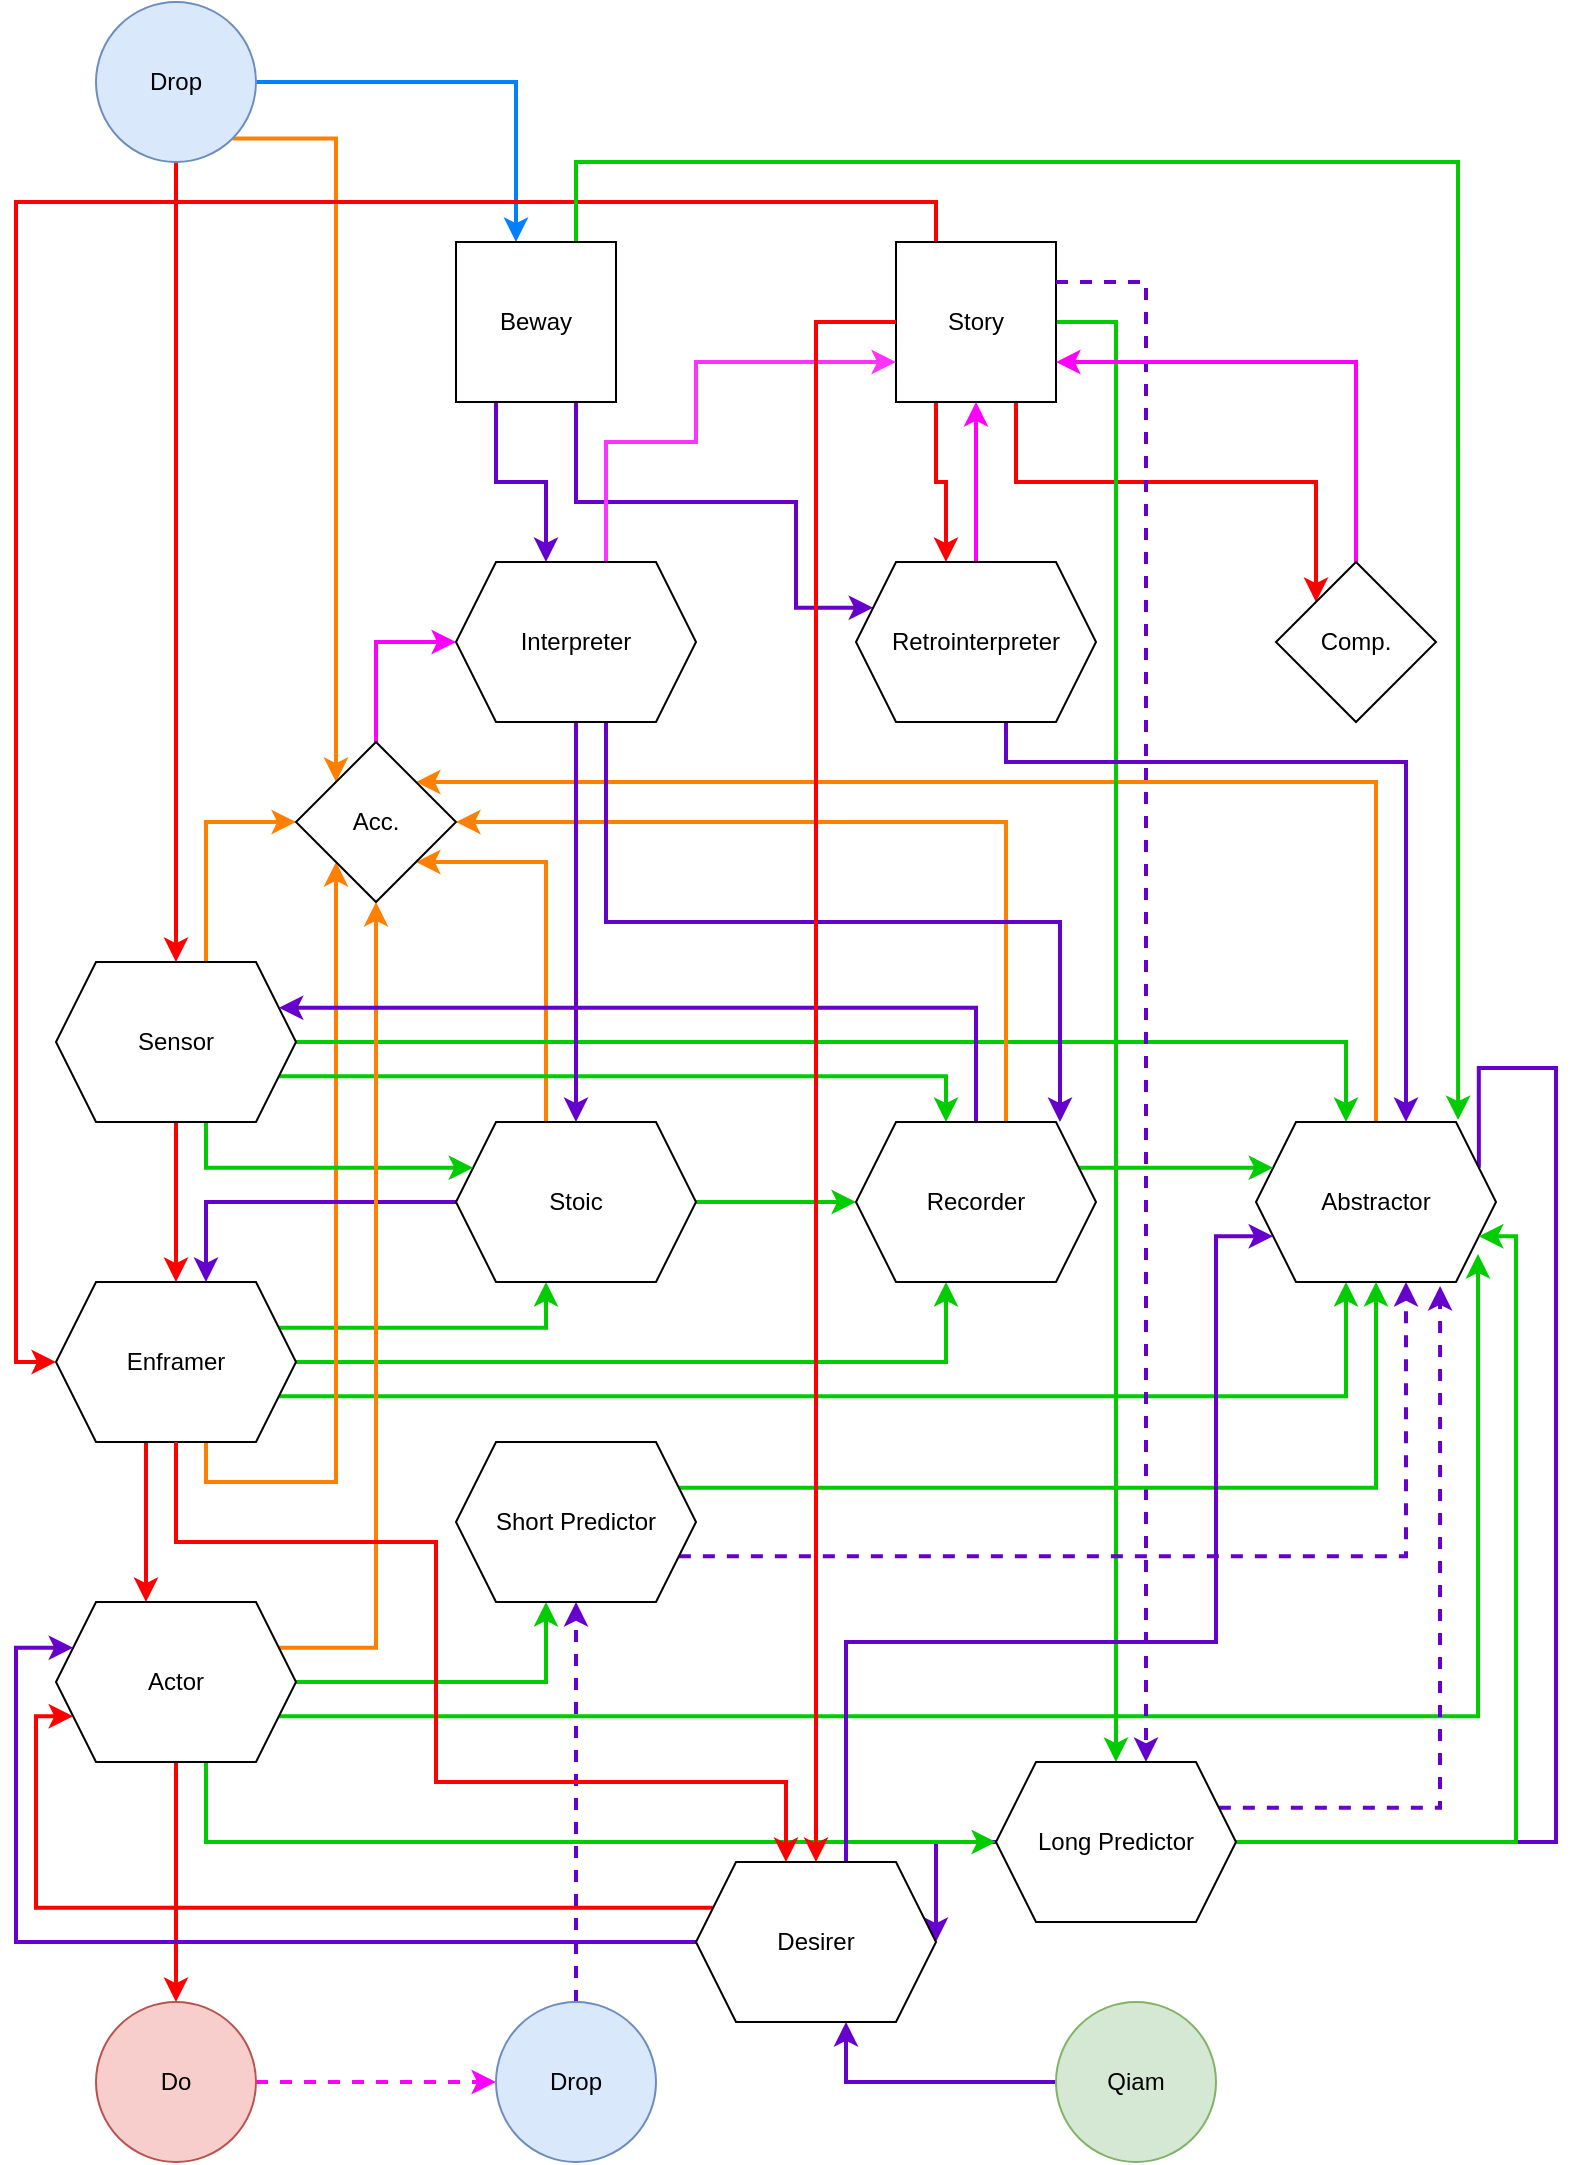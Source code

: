 <mxfile version="15.6.1" type="github">
  <diagram id="Z3Hw3iVgkV-uDlRQ_CJL" name="Page-1">
    <mxGraphModel dx="946" dy="646" grid="1" gridSize="10" guides="1" tooltips="1" connect="1" arrows="1" fold="1" page="1" pageScale="1" pageWidth="850" pageHeight="1100" math="0" shadow="0">
      <root>
        <mxCell id="0" />
        <mxCell id="1" parent="0" />
        <mxCell id="3rDCSSCqS77mmed0jcyM-31" style="edgeStyle=orthogonalEdgeStyle;rounded=0;orthogonalLoop=1;jettySize=auto;html=1;exitX=0.375;exitY=1;exitDx=0;exitDy=0;entryX=0.375;entryY=0;entryDx=0;entryDy=0;shadow=0;strokeColor=#FF0000;strokeWidth=2;" edge="1" parent="1" source="3rDCSSCqS77mmed0jcyM-1" target="3rDCSSCqS77mmed0jcyM-17">
          <mxGeometry relative="1" as="geometry">
            <Array as="points">
              <mxPoint x="125" y="770" />
              <mxPoint x="125" y="770" />
            </Array>
          </mxGeometry>
        </mxCell>
        <mxCell id="3rDCSSCqS77mmed0jcyM-34" style="edgeStyle=orthogonalEdgeStyle;rounded=0;orthogonalLoop=1;jettySize=auto;html=1;exitX=1;exitY=0.25;exitDx=0;exitDy=0;entryX=0.375;entryY=1;entryDx=0;entryDy=0;shadow=0;strokeColor=#00CC00;strokeWidth=2;" edge="1" parent="1" source="3rDCSSCqS77mmed0jcyM-1" target="3rDCSSCqS77mmed0jcyM-2">
          <mxGeometry relative="1" as="geometry" />
        </mxCell>
        <mxCell id="3rDCSSCqS77mmed0jcyM-38" style="edgeStyle=orthogonalEdgeStyle;rounded=0;orthogonalLoop=1;jettySize=auto;html=1;exitX=1;exitY=0.5;exitDx=0;exitDy=0;entryX=0.375;entryY=1;entryDx=0;entryDy=0;shadow=0;strokeColor=#00CC00;strokeWidth=2;" edge="1" parent="1" source="3rDCSSCqS77mmed0jcyM-1" target="3rDCSSCqS77mmed0jcyM-24">
          <mxGeometry relative="1" as="geometry" />
        </mxCell>
        <mxCell id="3rDCSSCqS77mmed0jcyM-43" style="edgeStyle=orthogonalEdgeStyle;rounded=0;orthogonalLoop=1;jettySize=auto;html=1;exitX=1;exitY=0.75;exitDx=0;exitDy=0;shadow=0;strokeColor=#00CC00;strokeWidth=2;entryX=0.375;entryY=1;entryDx=0;entryDy=0;" edge="1" parent="1" source="3rDCSSCqS77mmed0jcyM-1" target="3rDCSSCqS77mmed0jcyM-4">
          <mxGeometry relative="1" as="geometry">
            <mxPoint x="670" y="670" as="targetPoint" />
          </mxGeometry>
        </mxCell>
        <mxCell id="3rDCSSCqS77mmed0jcyM-60" style="edgeStyle=orthogonalEdgeStyle;rounded=0;orthogonalLoop=1;jettySize=auto;html=1;exitX=0.625;exitY=1;exitDx=0;exitDy=0;entryX=0;entryY=1;entryDx=0;entryDy=0;shadow=0;strokeColor=#FF8000;strokeWidth=2;" edge="1" parent="1" source="3rDCSSCqS77mmed0jcyM-1" target="3rDCSSCqS77mmed0jcyM-58">
          <mxGeometry relative="1" as="geometry" />
        </mxCell>
        <mxCell id="3rDCSSCqS77mmed0jcyM-1" value="Enframer" style="shape=hexagon;perimeter=hexagonPerimeter2;whiteSpace=wrap;html=1;fixedSize=1;" vertex="1" parent="1">
          <mxGeometry x="80" y="650" width="120" height="80" as="geometry" />
        </mxCell>
        <mxCell id="3rDCSSCqS77mmed0jcyM-39" style="edgeStyle=orthogonalEdgeStyle;rounded=0;orthogonalLoop=1;jettySize=auto;html=1;exitX=1;exitY=0.5;exitDx=0;exitDy=0;entryX=0;entryY=0.5;entryDx=0;entryDy=0;shadow=0;strokeColor=#00CC00;strokeWidth=2;" edge="1" parent="1" source="3rDCSSCqS77mmed0jcyM-2" target="3rDCSSCqS77mmed0jcyM-24">
          <mxGeometry relative="1" as="geometry" />
        </mxCell>
        <mxCell id="3rDCSSCqS77mmed0jcyM-47" style="edgeStyle=orthogonalEdgeStyle;rounded=0;orthogonalLoop=1;jettySize=auto;html=1;exitX=0;exitY=0.5;exitDx=0;exitDy=0;entryX=0.625;entryY=0;entryDx=0;entryDy=0;shadow=0;strokeColor=#6600CC;strokeWidth=2;" edge="1" parent="1" source="3rDCSSCqS77mmed0jcyM-2" target="3rDCSSCqS77mmed0jcyM-1">
          <mxGeometry relative="1" as="geometry" />
        </mxCell>
        <mxCell id="3rDCSSCqS77mmed0jcyM-66" style="edgeStyle=orthogonalEdgeStyle;rounded=0;orthogonalLoop=1;jettySize=auto;html=1;exitX=0.375;exitY=0;exitDx=0;exitDy=0;entryX=1;entryY=1;entryDx=0;entryDy=0;shadow=0;strokeColor=#FF8000;strokeWidth=2;" edge="1" parent="1" source="3rDCSSCqS77mmed0jcyM-2" target="3rDCSSCqS77mmed0jcyM-58">
          <mxGeometry relative="1" as="geometry">
            <Array as="points">
              <mxPoint x="325" y="440" />
            </Array>
          </mxGeometry>
        </mxCell>
        <mxCell id="3rDCSSCqS77mmed0jcyM-2" value="Stoic" style="shape=hexagon;perimeter=hexagonPerimeter2;whiteSpace=wrap;html=1;fixedSize=1;" vertex="1" parent="1">
          <mxGeometry x="280" y="570" width="120" height="80" as="geometry" />
        </mxCell>
        <mxCell id="3rDCSSCqS77mmed0jcyM-30" style="edgeStyle=orthogonalEdgeStyle;rounded=0;orthogonalLoop=1;jettySize=auto;html=1;exitX=0.5;exitY=1;exitDx=0;exitDy=0;shadow=0;strokeColor=#FF0000;strokeWidth=2;" edge="1" parent="1" source="3rDCSSCqS77mmed0jcyM-3" target="3rDCSSCqS77mmed0jcyM-1">
          <mxGeometry relative="1" as="geometry" />
        </mxCell>
        <mxCell id="3rDCSSCqS77mmed0jcyM-37" style="edgeStyle=orthogonalEdgeStyle;rounded=0;orthogonalLoop=1;jettySize=auto;html=1;exitX=1;exitY=0.75;exitDx=0;exitDy=0;entryX=0.375;entryY=0;entryDx=0;entryDy=0;shadow=0;strokeColor=#00CC00;strokeWidth=2;" edge="1" parent="1" source="3rDCSSCqS77mmed0jcyM-3" target="3rDCSSCqS77mmed0jcyM-24">
          <mxGeometry relative="1" as="geometry" />
        </mxCell>
        <mxCell id="3rDCSSCqS77mmed0jcyM-45" style="edgeStyle=orthogonalEdgeStyle;rounded=0;orthogonalLoop=1;jettySize=auto;html=1;exitX=1;exitY=0.5;exitDx=0;exitDy=0;entryX=0.375;entryY=0;entryDx=0;entryDy=0;shadow=0;strokeColor=#00CC00;strokeWidth=2;" edge="1" parent="1" source="3rDCSSCqS77mmed0jcyM-3" target="3rDCSSCqS77mmed0jcyM-4">
          <mxGeometry relative="1" as="geometry" />
        </mxCell>
        <mxCell id="3rDCSSCqS77mmed0jcyM-55" style="edgeStyle=orthogonalEdgeStyle;rounded=0;orthogonalLoop=1;jettySize=auto;html=1;exitX=0.625;exitY=1;exitDx=0;exitDy=0;entryX=0;entryY=0.25;entryDx=0;entryDy=0;shadow=0;strokeColor=#00CC00;strokeWidth=2;" edge="1" parent="1" source="3rDCSSCqS77mmed0jcyM-3" target="3rDCSSCqS77mmed0jcyM-2">
          <mxGeometry relative="1" as="geometry" />
        </mxCell>
        <mxCell id="3rDCSSCqS77mmed0jcyM-56" style="edgeStyle=orthogonalEdgeStyle;rounded=0;orthogonalLoop=1;jettySize=auto;html=1;exitX=0.625;exitY=0;exitDx=0;exitDy=0;shadow=0;strokeColor=#FF8000;strokeWidth=2;startArrow=none;" edge="1" parent="1" source="3rDCSSCqS77mmed0jcyM-58">
          <mxGeometry relative="1" as="geometry">
            <mxPoint x="240" y="410" as="targetPoint" />
          </mxGeometry>
        </mxCell>
        <mxCell id="3rDCSSCqS77mmed0jcyM-62" style="edgeStyle=orthogonalEdgeStyle;rounded=0;orthogonalLoop=1;jettySize=auto;html=1;exitX=0.625;exitY=0;exitDx=0;exitDy=0;entryX=0;entryY=0.5;entryDx=0;entryDy=0;shadow=0;strokeColor=#FF8000;strokeWidth=2;" edge="1" parent="1" source="3rDCSSCqS77mmed0jcyM-3" target="3rDCSSCqS77mmed0jcyM-58">
          <mxGeometry relative="1" as="geometry" />
        </mxCell>
        <mxCell id="3rDCSSCqS77mmed0jcyM-3" value="Sensor" style="shape=hexagon;perimeter=hexagonPerimeter2;whiteSpace=wrap;html=1;fixedSize=1;" vertex="1" parent="1">
          <mxGeometry x="80" y="490" width="120" height="80" as="geometry" />
        </mxCell>
        <mxCell id="3rDCSSCqS77mmed0jcyM-50" style="edgeStyle=orthogonalEdgeStyle;rounded=0;orthogonalLoop=1;jettySize=auto;html=1;exitX=0.5;exitY=0;exitDx=0;exitDy=0;shadow=0;strokeColor=#FF8000;strokeWidth=2;entryX=1;entryY=0;entryDx=0;entryDy=0;" edge="1" parent="1" source="3rDCSSCqS77mmed0jcyM-4" target="3rDCSSCqS77mmed0jcyM-58">
          <mxGeometry relative="1" as="geometry">
            <mxPoint x="755" y="330" as="targetPoint" />
            <Array as="points">
              <mxPoint x="740" y="400" />
            </Array>
          </mxGeometry>
        </mxCell>
        <mxCell id="3rDCSSCqS77mmed0jcyM-106" style="edgeStyle=orthogonalEdgeStyle;rounded=0;orthogonalLoop=1;jettySize=auto;html=1;exitX=1;exitY=0.25;exitDx=0;exitDy=0;entryX=1;entryY=0.5;entryDx=0;entryDy=0;shadow=0;strokeColor=#6600CC;strokeWidth=2;" edge="1" parent="1" source="3rDCSSCqS77mmed0jcyM-4" target="3rDCSSCqS77mmed0jcyM-105">
          <mxGeometry relative="1" as="geometry">
            <Array as="points">
              <mxPoint x="830" y="543" />
              <mxPoint x="830" y="930" />
            </Array>
          </mxGeometry>
        </mxCell>
        <mxCell id="3rDCSSCqS77mmed0jcyM-4" value="Abstractor" style="shape=hexagon;perimeter=hexagonPerimeter2;whiteSpace=wrap;html=1;fixedSize=1;" vertex="1" parent="1">
          <mxGeometry x="680" y="570" width="120" height="80" as="geometry" />
        </mxCell>
        <mxCell id="3rDCSSCqS77mmed0jcyM-29" style="edgeStyle=orthogonalEdgeStyle;rounded=0;orthogonalLoop=1;jettySize=auto;html=1;exitX=0.5;exitY=1;exitDx=0;exitDy=0;shadow=0;strokeColor=#FF0000;strokeWidth=2;" edge="1" parent="1" source="3rDCSSCqS77mmed0jcyM-5" target="3rDCSSCqS77mmed0jcyM-3">
          <mxGeometry relative="1" as="geometry" />
        </mxCell>
        <mxCell id="3rDCSSCqS77mmed0jcyM-52" style="edgeStyle=orthogonalEdgeStyle;rounded=0;orthogonalLoop=1;jettySize=auto;html=1;exitX=1;exitY=1;exitDx=0;exitDy=0;shadow=0;strokeColor=#FF8000;strokeWidth=2;entryX=0;entryY=0;entryDx=0;entryDy=0;" edge="1" parent="1" source="3rDCSSCqS77mmed0jcyM-5" target="3rDCSSCqS77mmed0jcyM-58">
          <mxGeometry relative="1" as="geometry">
            <mxPoint x="520" y="270" as="targetPoint" />
          </mxGeometry>
        </mxCell>
        <mxCell id="3rDCSSCqS77mmed0jcyM-65" style="edgeStyle=orthogonalEdgeStyle;rounded=0;orthogonalLoop=1;jettySize=auto;html=1;exitX=1;exitY=0.5;exitDx=0;exitDy=0;entryX=0.375;entryY=0;entryDx=0;entryDy=0;shadow=0;strokeColor=#007FFF;strokeWidth=2;entryPerimeter=0;" edge="1" parent="1" source="3rDCSSCqS77mmed0jcyM-5" target="3rDCSSCqS77mmed0jcyM-64">
          <mxGeometry relative="1" as="geometry" />
        </mxCell>
        <mxCell id="3rDCSSCqS77mmed0jcyM-5" value="Drop" style="ellipse;whiteSpace=wrap;html=1;aspect=fixed;fillColor=#dae8fc;strokeColor=#6c8ebf;" vertex="1" parent="1">
          <mxGeometry x="100" y="10" width="80" height="80" as="geometry" />
        </mxCell>
        <mxCell id="3rDCSSCqS77mmed0jcyM-67" style="edgeStyle=orthogonalEdgeStyle;rounded=0;orthogonalLoop=1;jettySize=auto;html=1;exitX=0.25;exitY=0;exitDx=0;exitDy=0;entryX=0;entryY=0.5;entryDx=0;entryDy=0;shadow=0;strokeColor=#FF0000;strokeWidth=2;fillColor=#f8cecc;" edge="1" parent="1" source="3rDCSSCqS77mmed0jcyM-6" target="3rDCSSCqS77mmed0jcyM-1">
          <mxGeometry relative="1" as="geometry" />
        </mxCell>
        <mxCell id="3rDCSSCqS77mmed0jcyM-73" style="edgeStyle=orthogonalEdgeStyle;rounded=0;orthogonalLoop=1;jettySize=auto;html=1;exitX=0.25;exitY=1;exitDx=0;exitDy=0;entryX=0.375;entryY=0;entryDx=0;entryDy=0;shadow=0;strokeColor=#FF0000;strokeWidth=2;" edge="1" parent="1" source="3rDCSSCqS77mmed0jcyM-6" target="3rDCSSCqS77mmed0jcyM-71">
          <mxGeometry relative="1" as="geometry" />
        </mxCell>
        <mxCell id="3rDCSSCqS77mmed0jcyM-75" style="edgeStyle=orthogonalEdgeStyle;rounded=0;orthogonalLoop=1;jettySize=auto;html=1;exitX=0.75;exitY=1;exitDx=0;exitDy=0;entryX=0;entryY=0;entryDx=0;entryDy=0;shadow=0;strokeColor=#FF0000;strokeWidth=2;" edge="1" parent="1" source="3rDCSSCqS77mmed0jcyM-6" target="3rDCSSCqS77mmed0jcyM-74">
          <mxGeometry relative="1" as="geometry" />
        </mxCell>
        <mxCell id="3rDCSSCqS77mmed0jcyM-104" style="edgeStyle=orthogonalEdgeStyle;rounded=0;orthogonalLoop=1;jettySize=auto;html=1;exitX=1;exitY=0.5;exitDx=0;exitDy=0;shadow=0;strokeColor=#00CC00;strokeWidth=2;" edge="1" parent="1" source="3rDCSSCqS77mmed0jcyM-6" target="3rDCSSCqS77mmed0jcyM-97">
          <mxGeometry relative="1" as="geometry" />
        </mxCell>
        <mxCell id="3rDCSSCqS77mmed0jcyM-6" value="Story" style="whiteSpace=wrap;html=1;aspect=fixed;" vertex="1" parent="1">
          <mxGeometry x="500" y="130" width="80" height="80" as="geometry" />
        </mxCell>
        <mxCell id="3rDCSSCqS77mmed0jcyM-32" style="edgeStyle=orthogonalEdgeStyle;rounded=0;orthogonalLoop=1;jettySize=auto;html=1;exitX=0.5;exitY=1;exitDx=0;exitDy=0;shadow=0;strokeColor=#FF0000;strokeWidth=2;" edge="1" parent="1" source="3rDCSSCqS77mmed0jcyM-17" target="3rDCSSCqS77mmed0jcyM-22">
          <mxGeometry relative="1" as="geometry" />
        </mxCell>
        <mxCell id="3rDCSSCqS77mmed0jcyM-41" style="edgeStyle=orthogonalEdgeStyle;rounded=0;orthogonalLoop=1;jettySize=auto;html=1;exitX=1;exitY=0.75;exitDx=0;exitDy=0;shadow=0;strokeColor=#00CC00;strokeWidth=2;entryX=0.925;entryY=0.825;entryDx=0;entryDy=0;entryPerimeter=0;" edge="1" parent="1" source="3rDCSSCqS77mmed0jcyM-17" target="3rDCSSCqS77mmed0jcyM-4">
          <mxGeometry relative="1" as="geometry">
            <mxPoint x="755" y="650" as="targetPoint" />
          </mxGeometry>
        </mxCell>
        <mxCell id="3rDCSSCqS77mmed0jcyM-63" style="edgeStyle=orthogonalEdgeStyle;rounded=0;orthogonalLoop=1;jettySize=auto;html=1;exitX=1;exitY=0.25;exitDx=0;exitDy=0;entryX=0.5;entryY=1;entryDx=0;entryDy=0;shadow=0;strokeColor=#FF8000;strokeWidth=2;" edge="1" parent="1" source="3rDCSSCqS77mmed0jcyM-17" target="3rDCSSCqS77mmed0jcyM-58">
          <mxGeometry relative="1" as="geometry">
            <Array as="points">
              <mxPoint x="240" y="833" />
            </Array>
          </mxGeometry>
        </mxCell>
        <mxCell id="3rDCSSCqS77mmed0jcyM-86" style="edgeStyle=orthogonalEdgeStyle;rounded=0;orthogonalLoop=1;jettySize=auto;html=1;exitX=1;exitY=0.5;exitDx=0;exitDy=0;entryX=0.375;entryY=1;entryDx=0;entryDy=0;shadow=0;strokeColor=#00CC00;strokeWidth=2;" edge="1" parent="1" source="3rDCSSCqS77mmed0jcyM-17" target="3rDCSSCqS77mmed0jcyM-80">
          <mxGeometry relative="1" as="geometry" />
        </mxCell>
        <mxCell id="3rDCSSCqS77mmed0jcyM-98" style="edgeStyle=orthogonalEdgeStyle;rounded=0;orthogonalLoop=1;jettySize=auto;html=1;exitX=0.625;exitY=1;exitDx=0;exitDy=0;entryX=0;entryY=0.5;entryDx=0;entryDy=0;shadow=0;strokeColor=#00CC00;strokeWidth=2;" edge="1" parent="1" source="3rDCSSCqS77mmed0jcyM-17" target="3rDCSSCqS77mmed0jcyM-97">
          <mxGeometry relative="1" as="geometry" />
        </mxCell>
        <mxCell id="3rDCSSCqS77mmed0jcyM-17" value="Actor" style="shape=hexagon;perimeter=hexagonPerimeter2;whiteSpace=wrap;html=1;fixedSize=1;" vertex="1" parent="1">
          <mxGeometry x="80" y="810" width="120" height="80" as="geometry" />
        </mxCell>
        <mxCell id="3rDCSSCqS77mmed0jcyM-83" style="edgeStyle=orthogonalEdgeStyle;rounded=0;orthogonalLoop=1;jettySize=auto;html=1;exitX=1;exitY=0.5;exitDx=0;exitDy=0;shadow=0;strokeColor=#FF00FF;strokeWidth=2;dashed=1;" edge="1" parent="1" source="3rDCSSCqS77mmed0jcyM-22" target="3rDCSSCqS77mmed0jcyM-82">
          <mxGeometry relative="1" as="geometry" />
        </mxCell>
        <mxCell id="3rDCSSCqS77mmed0jcyM-22" value="Do" style="ellipse;whiteSpace=wrap;html=1;aspect=fixed;fillColor=#f8cecc;strokeColor=#b85450;" vertex="1" parent="1">
          <mxGeometry x="100" y="1010" width="80" height="80" as="geometry" />
        </mxCell>
        <mxCell id="3rDCSSCqS77mmed0jcyM-42" style="edgeStyle=orthogonalEdgeStyle;rounded=0;orthogonalLoop=1;jettySize=auto;html=1;exitX=1;exitY=0.25;exitDx=0;exitDy=0;shadow=0;strokeColor=#00CC00;strokeWidth=2;entryX=0;entryY=0.25;entryDx=0;entryDy=0;" edge="1" parent="1" source="3rDCSSCqS77mmed0jcyM-24" target="3rDCSSCqS77mmed0jcyM-4">
          <mxGeometry relative="1" as="geometry" />
        </mxCell>
        <mxCell id="3rDCSSCqS77mmed0jcyM-48" style="edgeStyle=orthogonalEdgeStyle;rounded=0;orthogonalLoop=1;jettySize=auto;html=1;exitX=0.5;exitY=0;exitDx=0;exitDy=0;entryX=1;entryY=0.25;entryDx=0;entryDy=0;shadow=0;strokeColor=#6600CC;strokeWidth=2;" edge="1" parent="1" source="3rDCSSCqS77mmed0jcyM-24" target="3rDCSSCqS77mmed0jcyM-3">
          <mxGeometry relative="1" as="geometry" />
        </mxCell>
        <mxCell id="3rDCSSCqS77mmed0jcyM-49" style="edgeStyle=orthogonalEdgeStyle;rounded=0;orthogonalLoop=1;jettySize=auto;html=1;exitX=0.625;exitY=0;exitDx=0;exitDy=0;shadow=0;strokeColor=#FF8000;strokeWidth=2;entryX=1;entryY=0.5;entryDx=0;entryDy=0;" edge="1" parent="1" source="3rDCSSCqS77mmed0jcyM-24" target="3rDCSSCqS77mmed0jcyM-58">
          <mxGeometry relative="1" as="geometry">
            <mxPoint x="710" y="370" as="targetPoint" />
            <Array as="points">
              <mxPoint x="555" y="420" />
            </Array>
          </mxGeometry>
        </mxCell>
        <mxCell id="3rDCSSCqS77mmed0jcyM-24" value="Recorder" style="shape=hexagon;perimeter=hexagonPerimeter2;whiteSpace=wrap;html=1;fixedSize=1;" vertex="1" parent="1">
          <mxGeometry x="480" y="570" width="120" height="80" as="geometry" />
        </mxCell>
        <mxCell id="3rDCSSCqS77mmed0jcyM-69" style="edgeStyle=orthogonalEdgeStyle;rounded=0;orthogonalLoop=1;jettySize=auto;html=1;exitX=0.5;exitY=0;exitDx=0;exitDy=0;entryX=0;entryY=0.5;entryDx=0;entryDy=0;shadow=0;strokeColor=#FF00FF;strokeWidth=2;" edge="1" parent="1" source="3rDCSSCqS77mmed0jcyM-58" target="3rDCSSCqS77mmed0jcyM-68">
          <mxGeometry relative="1" as="geometry" />
        </mxCell>
        <mxCell id="3rDCSSCqS77mmed0jcyM-58" value="Acc." style="rhombus;whiteSpace=wrap;html=1;" vertex="1" parent="1">
          <mxGeometry x="200" y="380" width="80" height="80" as="geometry" />
        </mxCell>
        <mxCell id="3rDCSSCqS77mmed0jcyM-95" style="edgeStyle=orthogonalEdgeStyle;rounded=0;orthogonalLoop=1;jettySize=auto;html=1;exitX=0.75;exitY=1;exitDx=0;exitDy=0;entryX=0;entryY=0.25;entryDx=0;entryDy=0;shadow=0;strokeColor=#6600CC;strokeWidth=2;" edge="1" parent="1" source="3rDCSSCqS77mmed0jcyM-64" target="3rDCSSCqS77mmed0jcyM-71">
          <mxGeometry relative="1" as="geometry">
            <Array as="points">
              <mxPoint x="340" y="260" />
              <mxPoint x="450" y="260" />
              <mxPoint x="450" y="313" />
            </Array>
          </mxGeometry>
        </mxCell>
        <mxCell id="3rDCSSCqS77mmed0jcyM-96" style="edgeStyle=orthogonalEdgeStyle;rounded=0;orthogonalLoop=1;jettySize=auto;html=1;exitX=0.25;exitY=1;exitDx=0;exitDy=0;entryX=0.375;entryY=0;entryDx=0;entryDy=0;shadow=0;strokeColor=#6600CC;strokeWidth=2;" edge="1" parent="1" source="3rDCSSCqS77mmed0jcyM-64" target="3rDCSSCqS77mmed0jcyM-68">
          <mxGeometry relative="1" as="geometry" />
        </mxCell>
        <mxCell id="3rDCSSCqS77mmed0jcyM-112" style="edgeStyle=orthogonalEdgeStyle;rounded=0;orthogonalLoop=1;jettySize=auto;html=1;exitX=0.75;exitY=0;exitDx=0;exitDy=0;entryX=0.842;entryY=-0.012;entryDx=0;entryDy=0;entryPerimeter=0;shadow=0;strokeColor=#00CC00;strokeWidth=2;" edge="1" parent="1" source="3rDCSSCqS77mmed0jcyM-64" target="3rDCSSCqS77mmed0jcyM-4">
          <mxGeometry relative="1" as="geometry">
            <Array as="points">
              <mxPoint x="340" y="90" />
              <mxPoint x="781" y="90" />
            </Array>
          </mxGeometry>
        </mxCell>
        <mxCell id="3rDCSSCqS77mmed0jcyM-64" value="Beway" style="whiteSpace=wrap;html=1;aspect=fixed;" vertex="1" parent="1">
          <mxGeometry x="280" y="130" width="80" height="80" as="geometry" />
        </mxCell>
        <mxCell id="3rDCSSCqS77mmed0jcyM-79" style="edgeStyle=orthogonalEdgeStyle;rounded=0;orthogonalLoop=1;jettySize=auto;html=1;exitX=0.625;exitY=0;exitDx=0;exitDy=0;entryX=0;entryY=0.75;entryDx=0;entryDy=0;shadow=0;strokeColor=#FF33FF;strokeWidth=2;" edge="1" parent="1" source="3rDCSSCqS77mmed0jcyM-68" target="3rDCSSCqS77mmed0jcyM-6">
          <mxGeometry relative="1" as="geometry">
            <Array as="points">
              <mxPoint x="355" y="230" />
              <mxPoint x="400" y="230" />
              <mxPoint x="400" y="190" />
            </Array>
          </mxGeometry>
        </mxCell>
        <mxCell id="3rDCSSCqS77mmed0jcyM-90" style="edgeStyle=orthogonalEdgeStyle;rounded=0;orthogonalLoop=1;jettySize=auto;html=1;exitX=0.5;exitY=1;exitDx=0;exitDy=0;shadow=0;strokeColor=#6600CC;strokeWidth=2;" edge="1" parent="1" source="3rDCSSCqS77mmed0jcyM-68" target="3rDCSSCqS77mmed0jcyM-2">
          <mxGeometry relative="1" as="geometry" />
        </mxCell>
        <mxCell id="3rDCSSCqS77mmed0jcyM-91" style="edgeStyle=orthogonalEdgeStyle;rounded=0;orthogonalLoop=1;jettySize=auto;html=1;exitX=0.625;exitY=1;exitDx=0;exitDy=0;entryX=0.85;entryY=0;entryDx=0;entryDy=0;entryPerimeter=0;shadow=0;strokeColor=#6600CC;strokeWidth=2;" edge="1" parent="1" source="3rDCSSCqS77mmed0jcyM-68" target="3rDCSSCqS77mmed0jcyM-24">
          <mxGeometry relative="1" as="geometry" />
        </mxCell>
        <mxCell id="3rDCSSCqS77mmed0jcyM-68" value="Interpreter" style="shape=hexagon;perimeter=hexagonPerimeter2;whiteSpace=wrap;html=1;fixedSize=1;" vertex="1" parent="1">
          <mxGeometry x="280" y="290" width="120" height="80" as="geometry" />
        </mxCell>
        <mxCell id="3rDCSSCqS77mmed0jcyM-76" style="edgeStyle=orthogonalEdgeStyle;rounded=0;orthogonalLoop=1;jettySize=auto;html=1;exitX=0.5;exitY=0;exitDx=0;exitDy=0;shadow=0;strokeColor=#FF00FF;strokeWidth=2;" edge="1" parent="1" source="3rDCSSCqS77mmed0jcyM-71" target="3rDCSSCqS77mmed0jcyM-6">
          <mxGeometry relative="1" as="geometry" />
        </mxCell>
        <mxCell id="3rDCSSCqS77mmed0jcyM-92" style="edgeStyle=orthogonalEdgeStyle;rounded=0;orthogonalLoop=1;jettySize=auto;html=1;exitX=0.625;exitY=1;exitDx=0;exitDy=0;entryX=0.625;entryY=0;entryDx=0;entryDy=0;shadow=0;strokeColor=#6600CC;strokeWidth=2;" edge="1" parent="1" source="3rDCSSCqS77mmed0jcyM-71" target="3rDCSSCqS77mmed0jcyM-4">
          <mxGeometry relative="1" as="geometry">
            <Array as="points">
              <mxPoint x="555" y="390" />
              <mxPoint x="755" y="390" />
            </Array>
          </mxGeometry>
        </mxCell>
        <mxCell id="3rDCSSCqS77mmed0jcyM-103" style="edgeStyle=orthogonalEdgeStyle;rounded=0;orthogonalLoop=1;jettySize=auto;html=1;exitX=1;exitY=0.25;exitDx=0;exitDy=0;entryX=0.625;entryY=0;entryDx=0;entryDy=0;shadow=0;strokeColor=#6600CC;strokeWidth=2;dashed=1;" edge="1" parent="1" source="3rDCSSCqS77mmed0jcyM-6" target="3rDCSSCqS77mmed0jcyM-97">
          <mxGeometry relative="1" as="geometry">
            <Array as="points">
              <mxPoint x="625" y="150" />
            </Array>
          </mxGeometry>
        </mxCell>
        <mxCell id="3rDCSSCqS77mmed0jcyM-71" value="Retrointerpreter" style="shape=hexagon;perimeter=hexagonPerimeter2;whiteSpace=wrap;html=1;fixedSize=1;" vertex="1" parent="1">
          <mxGeometry x="480" y="290" width="120" height="80" as="geometry" />
        </mxCell>
        <mxCell id="3rDCSSCqS77mmed0jcyM-78" style="edgeStyle=orthogonalEdgeStyle;rounded=0;orthogonalLoop=1;jettySize=auto;html=1;exitX=0.5;exitY=0;exitDx=0;exitDy=0;entryX=1;entryY=0.75;entryDx=0;entryDy=0;shadow=0;strokeColor=#FF00FF;strokeWidth=2;" edge="1" parent="1" source="3rDCSSCqS77mmed0jcyM-74" target="3rDCSSCqS77mmed0jcyM-6">
          <mxGeometry relative="1" as="geometry" />
        </mxCell>
        <mxCell id="3rDCSSCqS77mmed0jcyM-74" value="Comp." style="rhombus;whiteSpace=wrap;html=1;" vertex="1" parent="1">
          <mxGeometry x="690" y="290" width="80" height="80" as="geometry" />
        </mxCell>
        <mxCell id="3rDCSSCqS77mmed0jcyM-93" style="edgeStyle=orthogonalEdgeStyle;rounded=0;orthogonalLoop=1;jettySize=auto;html=1;exitX=1;exitY=0.25;exitDx=0;exitDy=0;entryX=0.5;entryY=1;entryDx=0;entryDy=0;shadow=0;strokeColor=#00CC00;strokeWidth=2;" edge="1" parent="1" source="3rDCSSCqS77mmed0jcyM-80" target="3rDCSSCqS77mmed0jcyM-4">
          <mxGeometry relative="1" as="geometry" />
        </mxCell>
        <mxCell id="3rDCSSCqS77mmed0jcyM-94" style="edgeStyle=orthogonalEdgeStyle;rounded=0;orthogonalLoop=1;jettySize=auto;html=1;exitX=1;exitY=0.75;exitDx=0;exitDy=0;entryX=0.625;entryY=1;entryDx=0;entryDy=0;shadow=0;strokeColor=#6600CC;strokeWidth=2;dashed=1;" edge="1" parent="1" source="3rDCSSCqS77mmed0jcyM-80" target="3rDCSSCqS77mmed0jcyM-4">
          <mxGeometry relative="1" as="geometry" />
        </mxCell>
        <mxCell id="3rDCSSCqS77mmed0jcyM-80" value="Short Predictor" style="shape=hexagon;perimeter=hexagonPerimeter2;whiteSpace=wrap;html=1;fixedSize=1;" vertex="1" parent="1">
          <mxGeometry x="280" y="730" width="120" height="80" as="geometry" />
        </mxCell>
        <mxCell id="3rDCSSCqS77mmed0jcyM-85" style="edgeStyle=orthogonalEdgeStyle;rounded=0;orthogonalLoop=1;jettySize=auto;html=1;exitX=0.5;exitY=0;exitDx=0;exitDy=0;entryX=0.5;entryY=1;entryDx=0;entryDy=0;shadow=0;strokeColor=#6600CC;strokeWidth=2;dashed=1;" edge="1" parent="1" source="3rDCSSCqS77mmed0jcyM-82" target="3rDCSSCqS77mmed0jcyM-80">
          <mxGeometry relative="1" as="geometry" />
        </mxCell>
        <mxCell id="3rDCSSCqS77mmed0jcyM-82" value="Drop" style="ellipse;whiteSpace=wrap;html=1;aspect=fixed;fillColor=#dae8fc;strokeColor=#6c8ebf;" vertex="1" parent="1">
          <mxGeometry x="300" y="1010" width="80" height="80" as="geometry" />
        </mxCell>
        <mxCell id="3rDCSSCqS77mmed0jcyM-99" style="edgeStyle=orthogonalEdgeStyle;rounded=0;orthogonalLoop=1;jettySize=auto;html=1;exitX=1;exitY=0.5;exitDx=0;exitDy=0;entryX=1;entryY=0.75;entryDx=0;entryDy=0;shadow=0;strokeColor=#00CC00;strokeWidth=2;" edge="1" parent="1" source="3rDCSSCqS77mmed0jcyM-97" target="3rDCSSCqS77mmed0jcyM-4">
          <mxGeometry relative="1" as="geometry">
            <Array as="points">
              <mxPoint x="810" y="930" />
              <mxPoint x="810" y="627" />
            </Array>
          </mxGeometry>
        </mxCell>
        <mxCell id="3rDCSSCqS77mmed0jcyM-109" style="edgeStyle=orthogonalEdgeStyle;rounded=0;orthogonalLoop=1;jettySize=auto;html=1;exitX=1;exitY=0.25;exitDx=0;exitDy=0;entryX=0.767;entryY=1.025;entryDx=0;entryDy=0;entryPerimeter=0;shadow=0;strokeColor=#6600CC;strokeWidth=2;dashed=1;" edge="1" parent="1" source="3rDCSSCqS77mmed0jcyM-97" target="3rDCSSCqS77mmed0jcyM-4">
          <mxGeometry relative="1" as="geometry" />
        </mxCell>
        <mxCell id="3rDCSSCqS77mmed0jcyM-97" value="Long Predictor" style="shape=hexagon;perimeter=hexagonPerimeter2;whiteSpace=wrap;html=1;fixedSize=1;" vertex="1" parent="1">
          <mxGeometry x="550" y="890" width="120" height="80" as="geometry" />
        </mxCell>
        <mxCell id="3rDCSSCqS77mmed0jcyM-108" style="edgeStyle=orthogonalEdgeStyle;rounded=0;orthogonalLoop=1;jettySize=auto;html=1;exitX=0;exitY=0.5;exitDx=0;exitDy=0;shadow=0;strokeColor=#6600CC;strokeWidth=2;entryX=0;entryY=0.25;entryDx=0;entryDy=0;" edge="1" parent="1" source="3rDCSSCqS77mmed0jcyM-105" target="3rDCSSCqS77mmed0jcyM-17">
          <mxGeometry relative="1" as="geometry">
            <mxPoint x="70" y="800" as="targetPoint" />
            <Array as="points">
              <mxPoint x="60" y="980" />
              <mxPoint x="60" y="833" />
            </Array>
          </mxGeometry>
        </mxCell>
        <mxCell id="3rDCSSCqS77mmed0jcyM-110" style="edgeStyle=orthogonalEdgeStyle;rounded=0;orthogonalLoop=1;jettySize=auto;html=1;exitX=0;exitY=0.25;exitDx=0;exitDy=0;shadow=0;strokeColor=#FF0000;strokeWidth=2;entryX=0;entryY=0.75;entryDx=0;entryDy=0;" edge="1" parent="1" source="3rDCSSCqS77mmed0jcyM-105" target="3rDCSSCqS77mmed0jcyM-17">
          <mxGeometry relative="1" as="geometry">
            <Array as="points">
              <mxPoint x="70" y="963" />
              <mxPoint x="70" y="867" />
            </Array>
          </mxGeometry>
        </mxCell>
        <mxCell id="3rDCSSCqS77mmed0jcyM-113" style="edgeStyle=orthogonalEdgeStyle;rounded=0;orthogonalLoop=1;jettySize=auto;html=1;exitX=0.625;exitY=0;exitDx=0;exitDy=0;entryX=0;entryY=0.75;entryDx=0;entryDy=0;shadow=0;strokeColor=#6600CC;strokeWidth=2;" edge="1" parent="1" source="3rDCSSCqS77mmed0jcyM-105" target="3rDCSSCqS77mmed0jcyM-4">
          <mxGeometry relative="1" as="geometry">
            <Array as="points">
              <mxPoint x="475" y="830" />
              <mxPoint x="660" y="830" />
              <mxPoint x="660" y="627" />
            </Array>
          </mxGeometry>
        </mxCell>
        <mxCell id="3rDCSSCqS77mmed0jcyM-105" value="Desirer" style="shape=hexagon;perimeter=hexagonPerimeter2;whiteSpace=wrap;html=1;fixedSize=1;" vertex="1" parent="1">
          <mxGeometry x="400" y="940" width="120" height="80" as="geometry" />
        </mxCell>
        <mxCell id="3rDCSSCqS77mmed0jcyM-115" style="edgeStyle=orthogonalEdgeStyle;rounded=0;orthogonalLoop=1;jettySize=auto;html=1;exitX=0;exitY=0.5;exitDx=0;exitDy=0;entryX=0.625;entryY=1;entryDx=0;entryDy=0;shadow=0;strokeColor=#6600CC;strokeWidth=2;" edge="1" parent="1" source="3rDCSSCqS77mmed0jcyM-114" target="3rDCSSCqS77mmed0jcyM-105">
          <mxGeometry relative="1" as="geometry" />
        </mxCell>
        <mxCell id="3rDCSSCqS77mmed0jcyM-114" value="Qiam" style="ellipse;whiteSpace=wrap;html=1;aspect=fixed;fillColor=#d5e8d4;strokeColor=#82b366;" vertex="1" parent="1">
          <mxGeometry x="580" y="1010" width="80" height="80" as="geometry" />
        </mxCell>
        <mxCell id="3rDCSSCqS77mmed0jcyM-116" style="edgeStyle=orthogonalEdgeStyle;rounded=0;orthogonalLoop=1;jettySize=auto;html=1;exitX=0;exitY=0.5;exitDx=0;exitDy=0;shadow=0;strokeColor=#FF0000;strokeWidth=2;" edge="1" parent="1" source="3rDCSSCqS77mmed0jcyM-6" target="3rDCSSCqS77mmed0jcyM-105">
          <mxGeometry relative="1" as="geometry" />
        </mxCell>
        <mxCell id="3rDCSSCqS77mmed0jcyM-117" style="edgeStyle=orthogonalEdgeStyle;rounded=0;orthogonalLoop=1;jettySize=auto;html=1;exitX=0.5;exitY=1;exitDx=0;exitDy=0;entryX=0.375;entryY=0;entryDx=0;entryDy=0;shadow=0;strokeColor=#FF0000;strokeWidth=2;" edge="1" parent="1" source="3rDCSSCqS77mmed0jcyM-1" target="3rDCSSCqS77mmed0jcyM-105">
          <mxGeometry relative="1" as="geometry">
            <Array as="points">
              <mxPoint x="140" y="780" />
              <mxPoint x="270" y="780" />
              <mxPoint x="270" y="900" />
              <mxPoint x="445" y="900" />
            </Array>
          </mxGeometry>
        </mxCell>
      </root>
    </mxGraphModel>
  </diagram>
</mxfile>
